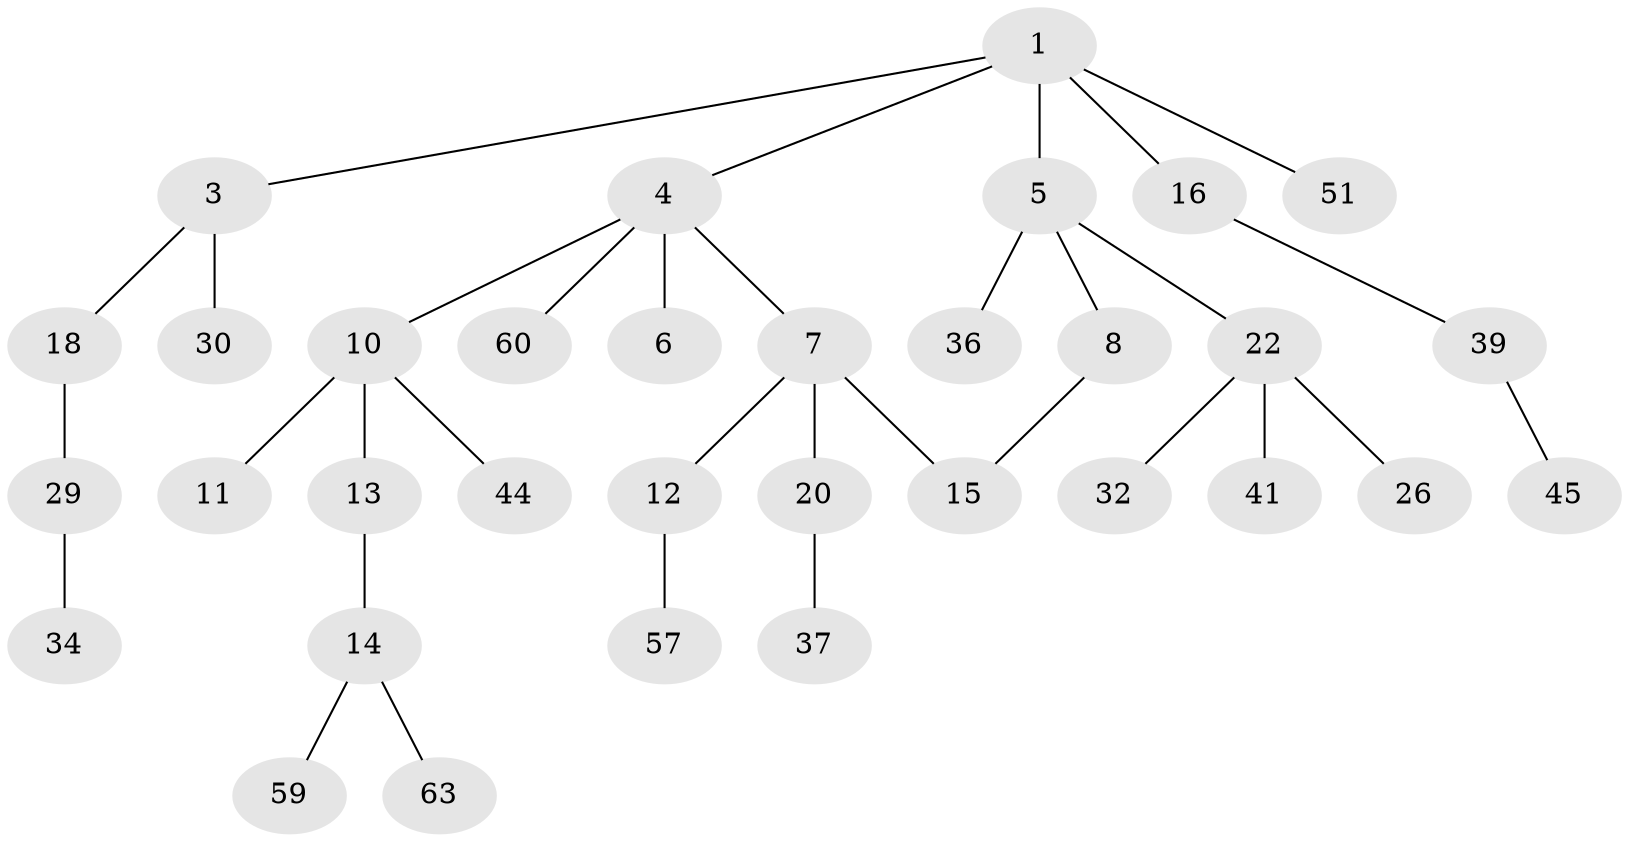 // original degree distribution, {3: 0.13636363636363635, 5: 0.06060606060606061, 7: 0.015151515151515152, 2: 0.24242424242424243, 1: 0.5151515151515151, 6: 0.030303030303030304}
// Generated by graph-tools (version 1.1) at 2025/13/03/09/25 04:13:28]
// undirected, 33 vertices, 33 edges
graph export_dot {
graph [start="1"]
  node [color=gray90,style=filled];
  1 [super="+2+38"];
  3 [super="+9"];
  4 [super="+21"];
  5 [super="+17"];
  6 [super="+53+42"];
  7 [super="+64+49+19+24"];
  8;
  10 [super="+54+40"];
  11;
  12;
  13;
  14;
  15;
  16 [super="+25+27+35+23"];
  18 [super="+31+58+61"];
  20;
  22 [super="+28+33+47"];
  26 [super="+65"];
  29;
  30;
  32;
  34;
  36;
  37;
  39;
  41;
  44;
  45 [super="+46"];
  51;
  57;
  59;
  60;
  63;
  1 -- 51;
  1 -- 16;
  1 -- 3;
  1 -- 4;
  1 -- 5;
  3 -- 30;
  3 -- 18;
  4 -- 6;
  4 -- 7;
  4 -- 10;
  4 -- 60;
  5 -- 8;
  5 -- 36;
  5 -- 22;
  7 -- 12;
  7 -- 15;
  7 -- 20;
  8 -- 15;
  10 -- 11;
  10 -- 13;
  10 -- 44;
  12 -- 57;
  13 -- 14;
  14 -- 59;
  14 -- 63;
  16 -- 39;
  18 -- 29;
  20 -- 37;
  22 -- 26;
  22 -- 32;
  22 -- 41;
  29 -- 34;
  39 -- 45;
}

